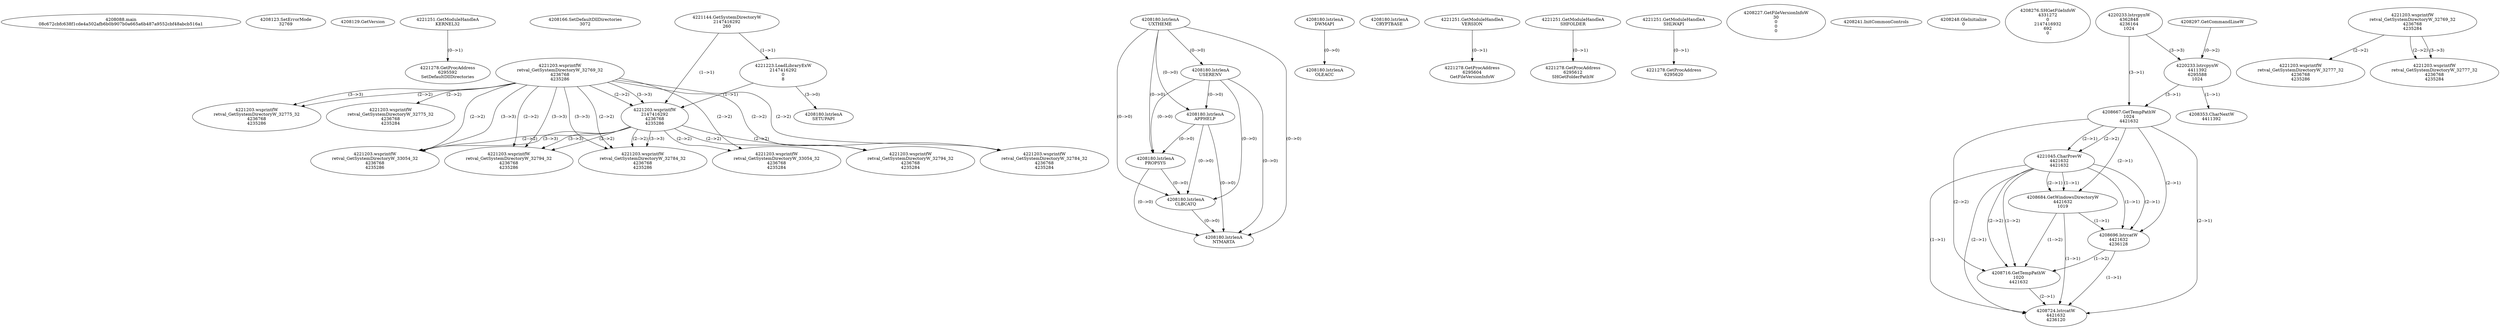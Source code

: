 // Global SCDG with merge call
digraph {
	0 [label="4208088.main
08c672cbfc638f1cde4a502afb6b0b907b0a665a6b487a9552cbf48abcb516a1"]
	1 [label="4208123.SetErrorMode
32769"]
	2 [label="4208129.GetVersion
"]
	3 [label="4221251.GetModuleHandleA
KERNEL32"]
	4 [label="4221278.GetProcAddress
6295592
SetDefaultDllDirectories"]
	3 -> 4 [label="(0-->1)"]
	5 [label="4208166.SetDefaultDllDirectories
3072"]
	6 [label="4221144.GetSystemDirectoryW
2147416292
260"]
	7 [label="4221203.wsprintfW
retval_GetSystemDirectoryW_32769_32
4236768
4235286"]
	8 [label="4221223.LoadLibraryExW
2147416292
0
8"]
	6 -> 8 [label="(1-->1)"]
	9 [label="4208180.lstrlenA
UXTHEME"]
	10 [label="4221203.wsprintfW
2147416292
4236768
4235286"]
	6 -> 10 [label="(1-->1)"]
	8 -> 10 [label="(1-->1)"]
	7 -> 10 [label="(2-->2)"]
	7 -> 10 [label="(3-->3)"]
	11 [label="4208180.lstrlenA
USERENV"]
	9 -> 11 [label="(0-->0)"]
	12 [label="4208180.lstrlenA
SETUPAPI"]
	8 -> 12 [label="(3-->0)"]
	13 [label="4221203.wsprintfW
retval_GetSystemDirectoryW_32794_32
4236768
4235284"]
	7 -> 13 [label="(2-->2)"]
	10 -> 13 [label="(2-->2)"]
	14 [label="4208180.lstrlenA
APPHELP"]
	9 -> 14 [label="(0-->0)"]
	11 -> 14 [label="(0-->0)"]
	15 [label="4208180.lstrlenA
PROPSYS"]
	9 -> 15 [label="(0-->0)"]
	11 -> 15 [label="(0-->0)"]
	14 -> 15 [label="(0-->0)"]
	16 [label="4208180.lstrlenA
DWMAPI"]
	17 [label="4208180.lstrlenA
CRYPTBASE"]
	18 [label="4208180.lstrlenA
OLEACC"]
	16 -> 18 [label="(0-->0)"]
	19 [label="4208180.lstrlenA
CLBCATQ"]
	9 -> 19 [label="(0-->0)"]
	11 -> 19 [label="(0-->0)"]
	14 -> 19 [label="(0-->0)"]
	15 -> 19 [label="(0-->0)"]
	20 [label="4208180.lstrlenA
NTMARTA"]
	9 -> 20 [label="(0-->0)"]
	11 -> 20 [label="(0-->0)"]
	14 -> 20 [label="(0-->0)"]
	15 -> 20 [label="(0-->0)"]
	19 -> 20 [label="(0-->0)"]
	21 [label="4221251.GetModuleHandleA
VERSION"]
	22 [label="4221278.GetProcAddress
6295604
GetFileVersionInfoW"]
	21 -> 22 [label="(0-->1)"]
	23 [label="4221251.GetModuleHandleA
SHFOLDER"]
	24 [label="4221278.GetProcAddress
6295612
SHGetFolderPathW"]
	23 -> 24 [label="(0-->1)"]
	25 [label="4221251.GetModuleHandleA
SHLWAPI"]
	26 [label="4221278.GetProcAddress
6295620
"]
	25 -> 26 [label="(0-->1)"]
	27 [label="4208227.GetFileVersionInfoW
30
0
0
0"]
	28 [label="4208241.InitCommonControls
"]
	29 [label="4208248.OleInitialize
0"]
	30 [label="4208276.SHGetFileInfoW
4331272
0
2147416932
692
0"]
	31 [label="4220233.lstrcpynW
4362848
4236164
1024"]
	32 [label="4208297.GetCommandLineW
"]
	33 [label="4220233.lstrcpynW
4411392
6295588
1024"]
	32 -> 33 [label="(0-->2)"]
	31 -> 33 [label="(3-->3)"]
	34 [label="4208353.CharNextW
4411392"]
	33 -> 34 [label="(1-->1)"]
	35 [label="4208667.GetTempPathW
1024
4421632"]
	31 -> 35 [label="(3-->1)"]
	33 -> 35 [label="(3-->1)"]
	36 [label="4221045.CharPrevW
4421632
4421632"]
	35 -> 36 [label="(2-->1)"]
	35 -> 36 [label="(2-->2)"]
	37 [label="4208684.GetWindowsDirectoryW
4421632
1019"]
	35 -> 37 [label="(2-->1)"]
	36 -> 37 [label="(1-->1)"]
	36 -> 37 [label="(2-->1)"]
	38 [label="4208696.lstrcatW
4421632
4236128"]
	35 -> 38 [label="(2-->1)"]
	36 -> 38 [label="(1-->1)"]
	36 -> 38 [label="(2-->1)"]
	37 -> 38 [label="(1-->1)"]
	39 [label="4208716.GetTempPathW
1020
4421632"]
	35 -> 39 [label="(2-->2)"]
	36 -> 39 [label="(1-->2)"]
	36 -> 39 [label="(2-->2)"]
	37 -> 39 [label="(1-->2)"]
	38 -> 39 [label="(1-->2)"]
	40 [label="4208724.lstrcatW
4421632
4236120"]
	35 -> 40 [label="(2-->1)"]
	36 -> 40 [label="(1-->1)"]
	36 -> 40 [label="(2-->1)"]
	37 -> 40 [label="(1-->1)"]
	38 -> 40 [label="(1-->1)"]
	39 -> 40 [label="(2-->1)"]
	41 [label="4221203.wsprintfW
retval_GetSystemDirectoryW_33054_32
4236768
4235286"]
	7 -> 41 [label="(2-->2)"]
	10 -> 41 [label="(2-->2)"]
	7 -> 41 [label="(3-->3)"]
	10 -> 41 [label="(3-->3)"]
	42 [label="4221203.wsprintfW
retval_GetSystemDirectoryW_33054_32
4236768
4235284"]
	7 -> 42 [label="(2-->2)"]
	10 -> 42 [label="(2-->2)"]
	43 [label="4221203.wsprintfW
retval_GetSystemDirectoryW_32775_32
4236768
4235286"]
	7 -> 43 [label="(2-->2)"]
	7 -> 43 [label="(3-->3)"]
	44 [label="4221203.wsprintfW
retval_GetSystemDirectoryW_32775_32
4236768
4235284"]
	7 -> 44 [label="(2-->2)"]
	45 [label="4221203.wsprintfW
retval_GetSystemDirectoryW_32784_32
4236768
4235286"]
	7 -> 45 [label="(2-->2)"]
	10 -> 45 [label="(2-->2)"]
	7 -> 45 [label="(3-->3)"]
	10 -> 45 [label="(3-->3)"]
	46 [label="4221203.wsprintfW
retval_GetSystemDirectoryW_32784_32
4236768
4235284"]
	7 -> 46 [label="(2-->2)"]
	10 -> 46 [label="(2-->2)"]
	47 [label="4221203.wsprintfW
retval_GetSystemDirectoryW_32794_32
4236768
4235286"]
	7 -> 47 [label="(2-->2)"]
	10 -> 47 [label="(2-->2)"]
	7 -> 47 [label="(3-->3)"]
	10 -> 47 [label="(3-->3)"]
	48 [label="4221203.wsprintfW
retval_GetSystemDirectoryW_32769_32
4236768
4235284"]
	49 [label="4221203.wsprintfW
retval_GetSystemDirectoryW_32777_32
4236768
4235286"]
	48 -> 49 [label="(2-->2)"]
	50 [label="4221203.wsprintfW
retval_GetSystemDirectoryW_32777_32
4236768
4235284"]
	48 -> 50 [label="(2-->2)"]
	48 -> 50 [label="(3-->3)"]
}
